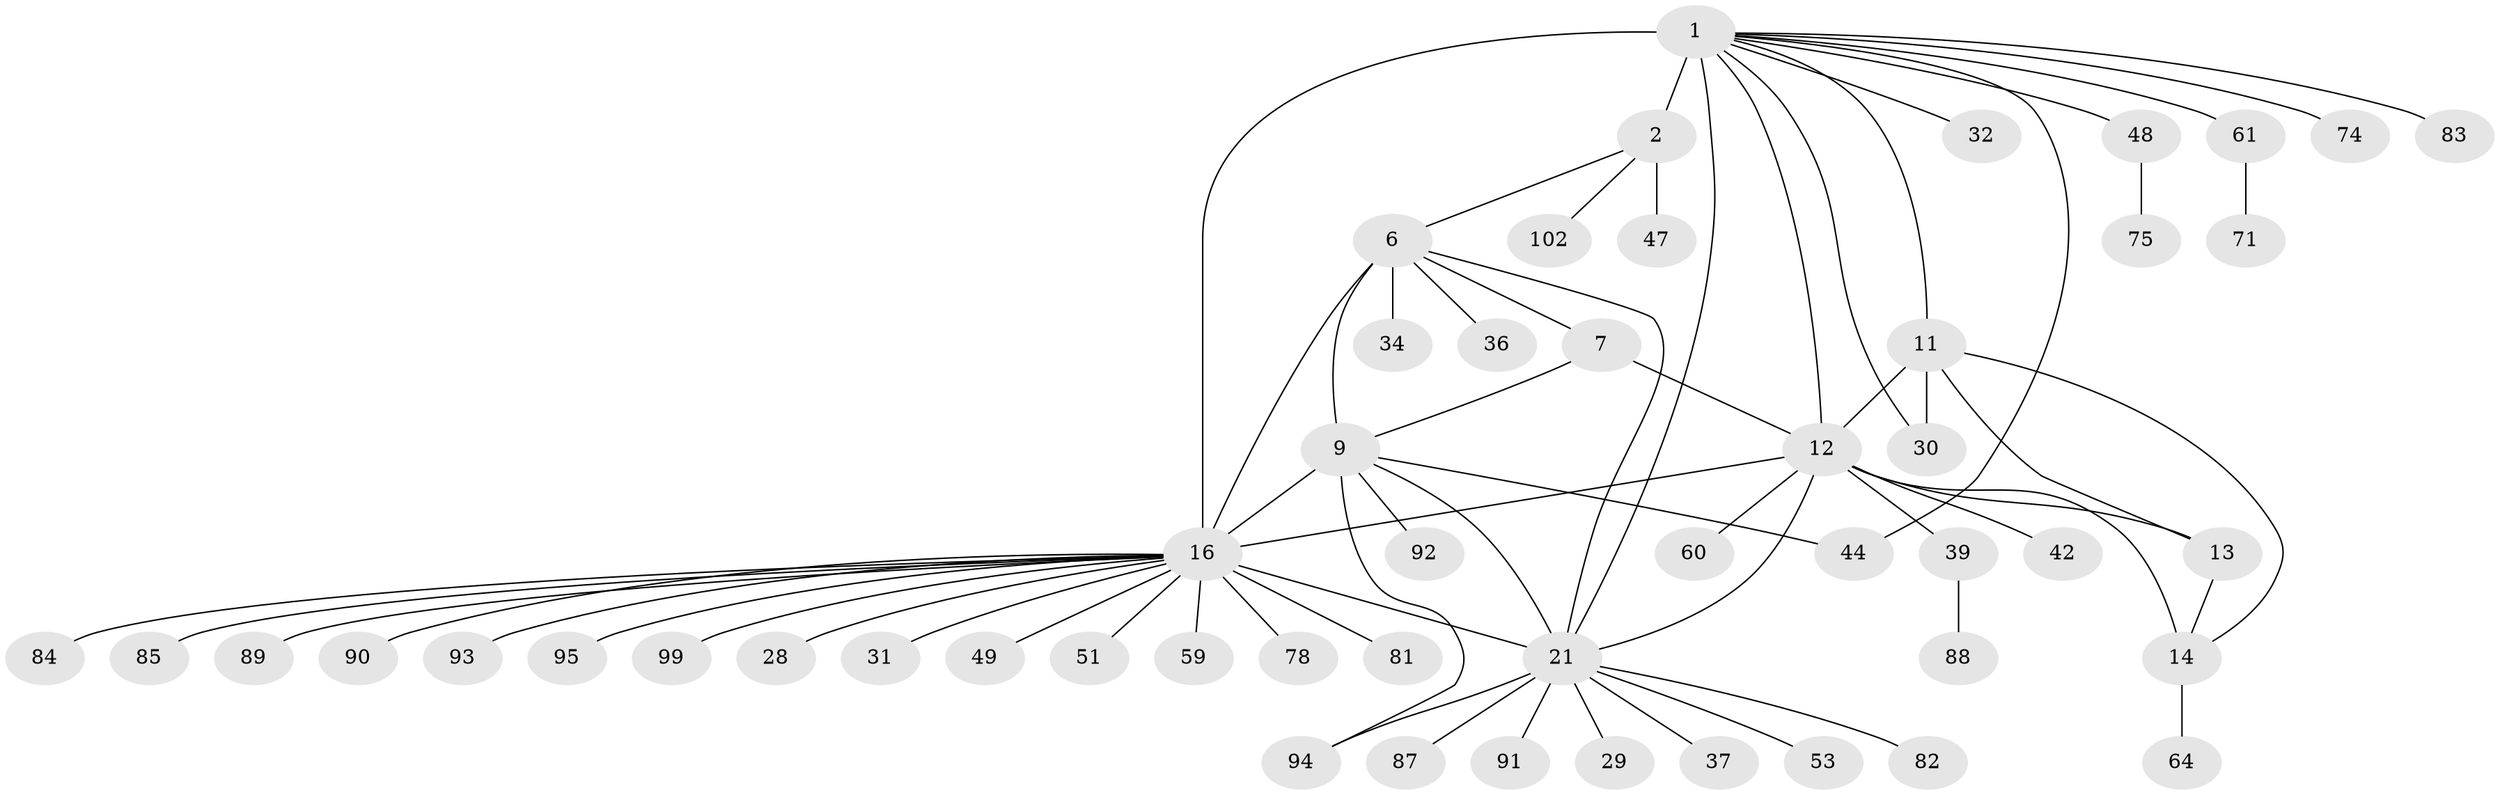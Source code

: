 // original degree distribution, {5: 0.029411764705882353, 6: 0.0392156862745098, 7: 0.06862745098039216, 9: 0.0196078431372549, 8: 0.029411764705882353, 4: 0.029411764705882353, 10: 0.00980392156862745, 13: 0.00980392156862745, 15: 0.00980392156862745, 11: 0.00980392156862745, 2: 0.18627450980392157, 1: 0.5294117647058824, 3: 0.029411764705882353}
// Generated by graph-tools (version 1.1) at 2025/15/03/09/25 04:15:46]
// undirected, 51 vertices, 66 edges
graph export_dot {
graph [start="1"]
  node [color=gray90,style=filled];
  1 [super="+3"];
  2 [super="+5"];
  6 [super="+70+8"];
  7;
  9 [super="+45+10+38+79"];
  11 [super="+80"];
  12 [super="+57+15+73+54"];
  13;
  14 [super="+52+100"];
  16 [super="+19+20+62+17+77"];
  21 [super="+25+23+22"];
  28 [super="+66"];
  29;
  30;
  31;
  32 [super="+40"];
  34;
  36;
  37;
  39 [super="+86"];
  42;
  44;
  47;
  48;
  49;
  51;
  53;
  59;
  60;
  61;
  64;
  71;
  74;
  75;
  78;
  81;
  82;
  83;
  84;
  85;
  87;
  88;
  89;
  90;
  91;
  92;
  93 [super="+96"];
  94;
  95;
  99;
  102;
  1 -- 2 [weight=6];
  1 -- 12;
  1 -- 32;
  1 -- 74;
  1 -- 11;
  1 -- 44;
  1 -- 48;
  1 -- 16 [weight=4];
  1 -- 83;
  1 -- 21;
  1 -- 61;
  1 -- 30;
  2 -- 6;
  2 -- 102;
  2 -- 47;
  6 -- 7 [weight=2];
  6 -- 9 [weight=4];
  6 -- 34;
  6 -- 36;
  6 -- 21;
  6 -- 16;
  7 -- 9 [weight=2];
  7 -- 12;
  9 -- 21;
  9 -- 44;
  9 -- 94;
  9 -- 92;
  9 -- 16 [weight=2];
  11 -- 12 [weight=2];
  11 -- 13;
  11 -- 14;
  11 -- 30;
  12 -- 13 [weight=2];
  12 -- 14 [weight=2];
  12 -- 39;
  12 -- 42;
  12 -- 60;
  12 -- 21;
  12 -- 16;
  13 -- 14;
  14 -- 64;
  16 -- 49;
  16 -- 84;
  16 -- 93;
  16 -- 21 [weight=5];
  16 -- 78 [weight=2];
  16 -- 81;
  16 -- 85;
  16 -- 89;
  16 -- 90;
  16 -- 28;
  16 -- 95;
  16 -- 31;
  16 -- 99;
  16 -- 51;
  16 -- 59;
  21 -- 29;
  21 -- 94;
  21 -- 87;
  21 -- 91;
  21 -- 82;
  21 -- 37;
  21 -- 53;
  39 -- 88;
  48 -- 75;
  61 -- 71;
}
